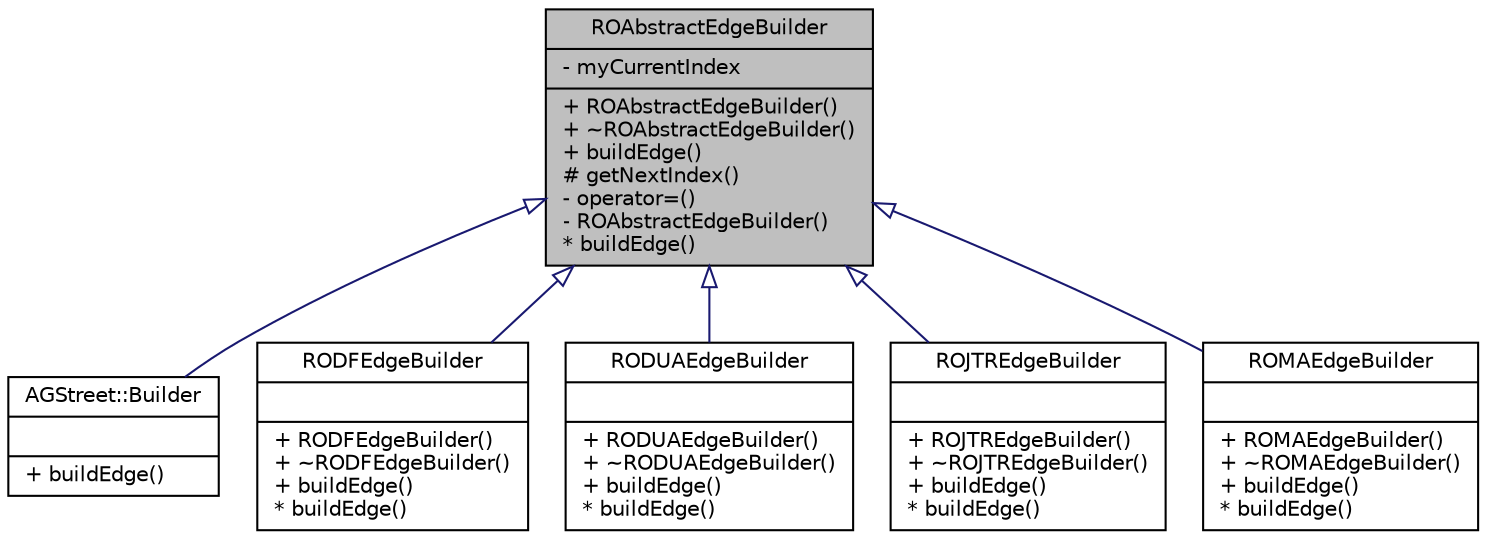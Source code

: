 digraph "ROAbstractEdgeBuilder"
{
  edge [fontname="Helvetica",fontsize="10",labelfontname="Helvetica",labelfontsize="10"];
  node [fontname="Helvetica",fontsize="10",shape=record];
  Node0 [label="{ROAbstractEdgeBuilder\n|- myCurrentIndex\l|+ ROAbstractEdgeBuilder()\l+ ~ROAbstractEdgeBuilder()\l+ buildEdge()\l# getNextIndex()\l- operator=()\l- ROAbstractEdgeBuilder()\l* buildEdge()\l}",height=0.2,width=0.4,color="black", fillcolor="grey75", style="filled", fontcolor="black"];
  Node0 -> Node1 [dir="back",color="midnightblue",fontsize="10",style="solid",arrowtail="onormal",fontname="Helvetica"];
  Node1 [label="{AGStreet::Builder\n||+ buildEdge()\l}",height=0.2,width=0.4,color="black", fillcolor="white", style="filled",URL="$df/dbc/class_a_g_street_1_1_builder.html"];
  Node0 -> Node2 [dir="back",color="midnightblue",fontsize="10",style="solid",arrowtail="onormal",fontname="Helvetica"];
  Node2 [label="{RODFEdgeBuilder\n||+ RODFEdgeBuilder()\l+ ~RODFEdgeBuilder()\l+ buildEdge()\l* buildEdge()\l}",height=0.2,width=0.4,color="black", fillcolor="white", style="filled",URL="$d6/d92/class_r_o_d_f_edge_builder.html",tooltip="Interface for building instances of dfrouter-edges. "];
  Node0 -> Node3 [dir="back",color="midnightblue",fontsize="10",style="solid",arrowtail="onormal",fontname="Helvetica"];
  Node3 [label="{RODUAEdgeBuilder\n||+ RODUAEdgeBuilder()\l+ ~RODUAEdgeBuilder()\l+ buildEdge()\l* buildEdge()\l}",height=0.2,width=0.4,color="black", fillcolor="white", style="filled",URL="$d7/d7c/class_r_o_d_u_a_edge_builder.html",tooltip="Interface for building instances of duarouter-edges. "];
  Node0 -> Node4 [dir="back",color="midnightblue",fontsize="10",style="solid",arrowtail="onormal",fontname="Helvetica"];
  Node4 [label="{ROJTREdgeBuilder\n||+ ROJTREdgeBuilder()\l+ ~ROJTREdgeBuilder()\l+ buildEdge()\l* buildEdge()\l}",height=0.2,width=0.4,color="black", fillcolor="white", style="filled",URL="$d8/d9b/class_r_o_j_t_r_edge_builder.html",tooltip="Interface for building instances of jtrrouter-edges. "];
  Node0 -> Node5 [dir="back",color="midnightblue",fontsize="10",style="solid",arrowtail="onormal",fontname="Helvetica"];
  Node5 [label="{ROMAEdgeBuilder\n||+ ROMAEdgeBuilder()\l+ ~ROMAEdgeBuilder()\l+ buildEdge()\l* buildEdge()\l}",height=0.2,width=0.4,color="black", fillcolor="white", style="filled",URL="$de/dd2/class_r_o_m_a_edge_builder.html",tooltip="Interface for building instances of duarouter-edges. "];
}
